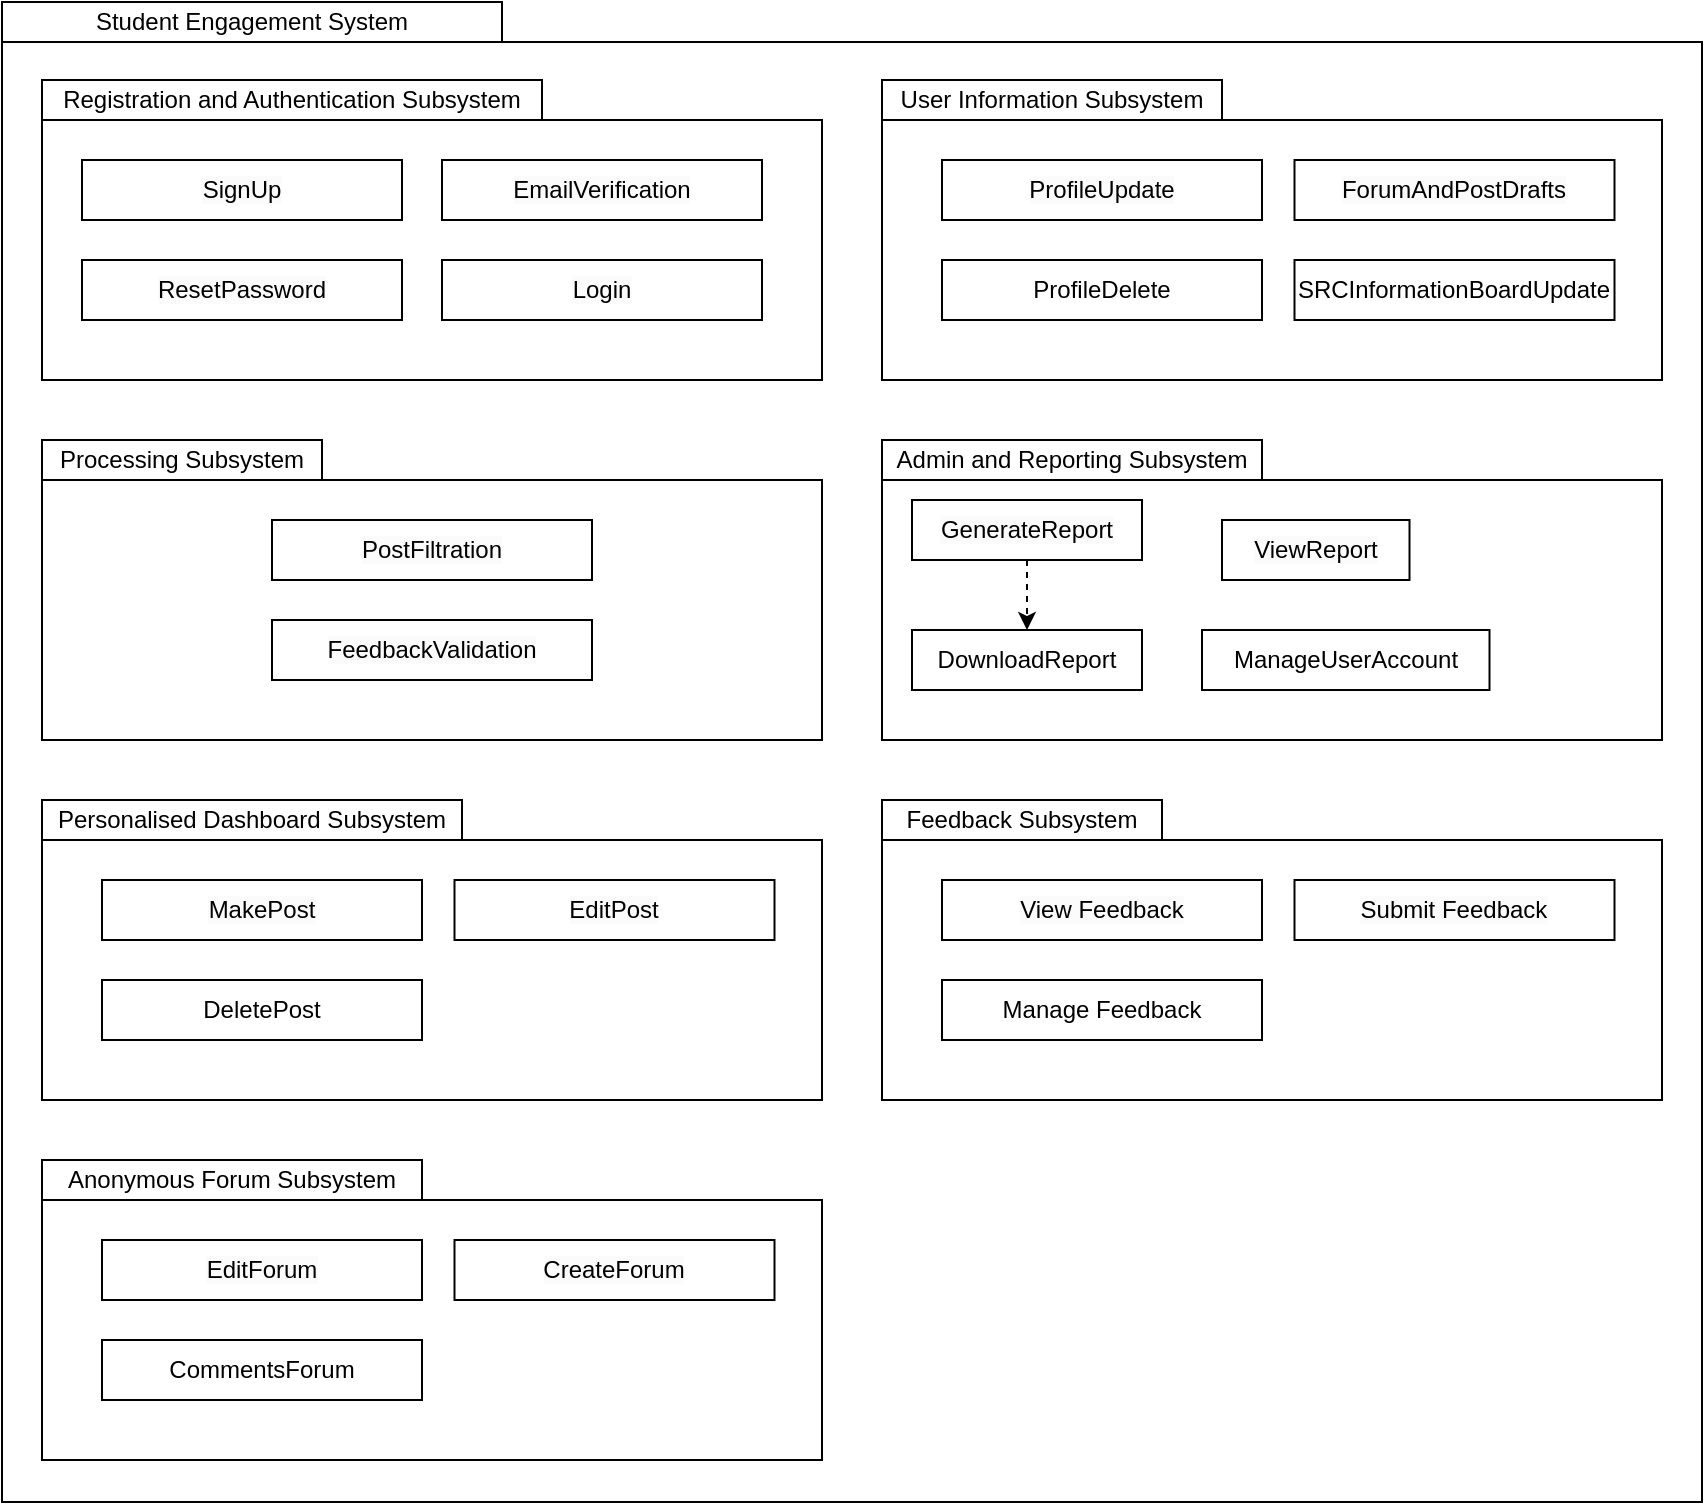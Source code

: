 <mxfile>
    <diagram id="OdqSd6lVVnoyxml4-NTZ" name="Page-1">
        <mxGraphModel dx="743" dy="411" grid="1" gridSize="10" guides="1" tooltips="1" connect="1" arrows="1" fold="1" page="1" pageScale="1" pageWidth="1100" pageHeight="850" math="0" shadow="0">
            <root>
                <mxCell id="0"/>
                <mxCell id="1" parent="0"/>
                <mxCell id="67" value="" style="rounded=0;whiteSpace=wrap;html=1;" vertex="1" parent="1">
                    <mxGeometry x="70" y="100" width="850" height="730" as="geometry"/>
                </mxCell>
                <mxCell id="2" value="" style="rounded=0;whiteSpace=wrap;html=1;" parent="1" vertex="1">
                    <mxGeometry x="510" y="319" width="390" height="130" as="geometry"/>
                </mxCell>
                <mxCell id="3" value="Admin and Reporting Subsystem" style="rounded=0;whiteSpace=wrap;html=1;" parent="1" vertex="1">
                    <mxGeometry x="510" y="299" width="190" height="20" as="geometry"/>
                </mxCell>
                <mxCell id="19" style="edgeStyle=none;html=1;exitX=0.5;exitY=1;exitDx=0;exitDy=0;entryX=0.5;entryY=0;entryDx=0;entryDy=0;dashed=1;" parent="1" source="8" target="12" edge="1">
                    <mxGeometry relative="1" as="geometry"/>
                </mxCell>
                <mxCell id="8" value="&lt;span style=&quot;color: rgb(0, 0, 0); font-family: Helvetica; font-size: 12px; font-style: normal; font-variant-ligatures: normal; font-variant-caps: normal; font-weight: 400; letter-spacing: normal; orphans: 2; text-align: center; text-indent: 0px; text-transform: none; widows: 2; word-spacing: 0px; -webkit-text-stroke-width: 0px; background-color: rgb(251, 251, 251); text-decoration-thickness: initial; text-decoration-style: initial; text-decoration-color: initial; float: none; display: inline !important;&quot;&gt;GenerateReport&lt;/span&gt;" style="rounded=0;whiteSpace=wrap;html=1;" parent="1" vertex="1">
                    <mxGeometry x="525" y="329" width="115" height="30" as="geometry"/>
                </mxCell>
                <mxCell id="9" value="&lt;span style=&quot;color: rgb(0, 0, 0); font-family: Helvetica; font-size: 12px; font-style: normal; font-variant-ligatures: normal; font-variant-caps: normal; font-weight: 400; letter-spacing: normal; orphans: 2; text-align: center; text-indent: 0px; text-transform: none; widows: 2; word-spacing: 0px; -webkit-text-stroke-width: 0px; background-color: rgb(251, 251, 251); text-decoration-thickness: initial; text-decoration-style: initial; text-decoration-color: initial; float: none; display: inline !important;&quot;&gt;View&lt;/span&gt;&lt;span style=&quot;color: rgb(0, 0, 0); font-family: Helvetica; font-size: 12px; font-style: normal; font-variant-ligatures: normal; font-variant-caps: normal; font-weight: 400; letter-spacing: normal; orphans: 2; text-align: center; text-indent: 0px; text-transform: none; widows: 2; word-spacing: 0px; -webkit-text-stroke-width: 0px; background-color: rgb(251, 251, 251); text-decoration-thickness: initial; text-decoration-style: initial; text-decoration-color: initial; float: none; display: inline !important;&quot;&gt;Report&lt;/span&gt;" style="rounded=0;whiteSpace=wrap;html=1;" parent="1" vertex="1">
                    <mxGeometry x="680" y="339" width="93.75" height="30" as="geometry"/>
                </mxCell>
                <mxCell id="10" value="ManageUserAccount" style="rounded=0;whiteSpace=wrap;html=1;" parent="1" vertex="1">
                    <mxGeometry x="670" y="394" width="143.75" height="30" as="geometry"/>
                </mxCell>
                <mxCell id="12" value="DownloadReport" style="rounded=0;whiteSpace=wrap;html=1;" parent="1" vertex="1">
                    <mxGeometry x="525" y="394" width="115" height="30" as="geometry"/>
                </mxCell>
                <mxCell id="1MI2ZEN4fQsg_Cg3KRiz-18" value="" style="rounded=0;whiteSpace=wrap;html=1;" parent="1" vertex="1">
                    <mxGeometry x="510" y="499" width="390" height="130" as="geometry"/>
                </mxCell>
                <mxCell id="1MI2ZEN4fQsg_Cg3KRiz-19" value="Feedback Subsystem" style="rounded=0;whiteSpace=wrap;html=1;" parent="1" vertex="1">
                    <mxGeometry x="510" y="479" width="140" height="20" as="geometry"/>
                </mxCell>
                <mxCell id="1MI2ZEN4fQsg_Cg3KRiz-20" value="&lt;span style=&quot;color: rgb(0, 0, 0); font-family: Helvetica; font-size: 12px; font-style: normal; font-variant-ligatures: normal; font-variant-caps: normal; font-weight: 400; letter-spacing: normal; orphans: 2; text-align: center; text-indent: 0px; text-transform: none; widows: 2; word-spacing: 0px; -webkit-text-stroke-width: 0px; background-color: rgb(251, 251, 251); text-decoration-thickness: initial; text-decoration-style: initial; text-decoration-color: initial; float: none; display: inline !important;&quot;&gt;View Feedback&lt;/span&gt;" style="rounded=0;whiteSpace=wrap;html=1;" parent="1" vertex="1">
                    <mxGeometry x="540" y="519" width="160" height="30" as="geometry"/>
                </mxCell>
                <mxCell id="1MI2ZEN4fQsg_Cg3KRiz-21" value="&lt;font color=&quot;#000000&quot;&gt;&lt;span style=&quot;background-color: rgb(251, 251, 251);&quot;&gt;Submit Feedback&lt;/span&gt;&lt;/font&gt;" style="rounded=0;whiteSpace=wrap;html=1;" parent="1" vertex="1">
                    <mxGeometry x="716.25" y="519" width="160" height="30" as="geometry"/>
                </mxCell>
                <mxCell id="1MI2ZEN4fQsg_Cg3KRiz-22" value="Manage Feedback" style="rounded=0;whiteSpace=wrap;html=1;" parent="1" vertex="1">
                    <mxGeometry x="540" y="569" width="160" height="30" as="geometry"/>
                </mxCell>
                <mxCell id="6gGd-4hqSGFSwwDLIa4Z-25" value="" style="rounded=0;whiteSpace=wrap;html=1;" vertex="1" parent="1">
                    <mxGeometry x="90" y="499" width="390" height="130" as="geometry"/>
                </mxCell>
                <mxCell id="6gGd-4hqSGFSwwDLIa4Z-26" value="Personalised Dashboard Subsystem" style="rounded=0;whiteSpace=wrap;html=1;" vertex="1" parent="1">
                    <mxGeometry x="90" y="479" width="210" height="20" as="geometry"/>
                </mxCell>
                <mxCell id="6gGd-4hqSGFSwwDLIa4Z-27" value="&lt;span style=&quot;color: rgb(0, 0, 0); font-family: Helvetica; font-size: 12px; font-style: normal; font-variant-ligatures: normal; font-variant-caps: normal; font-weight: 400; letter-spacing: normal; orphans: 2; text-align: center; text-indent: 0px; text-transform: none; widows: 2; word-spacing: 0px; -webkit-text-stroke-width: 0px; background-color: rgb(251, 251, 251); text-decoration-thickness: initial; text-decoration-style: initial; text-decoration-color: initial; float: none; display: inline !important;&quot;&gt;MakePost&lt;/span&gt;" style="rounded=0;whiteSpace=wrap;html=1;" vertex="1" parent="1">
                    <mxGeometry x="120" y="519" width="160" height="30" as="geometry"/>
                </mxCell>
                <mxCell id="6gGd-4hqSGFSwwDLIa4Z-28" value="&lt;font color=&quot;#000000&quot;&gt;&lt;span style=&quot;background-color: rgb(251, 251, 251);&quot;&gt;EditPost&lt;/span&gt;&lt;/font&gt;" style="rounded=0;whiteSpace=wrap;html=1;" vertex="1" parent="1">
                    <mxGeometry x="296.25" y="519" width="160" height="30" as="geometry"/>
                </mxCell>
                <mxCell id="6gGd-4hqSGFSwwDLIa4Z-29" value="DeletePost" style="rounded=0;whiteSpace=wrap;html=1;" vertex="1" parent="1">
                    <mxGeometry x="120" y="569" width="160" height="30" as="geometry"/>
                </mxCell>
                <mxCell id="21" value="" style="html=1;strokeColor=none;resizeWidth=1;resizeHeight=1;fillColor=none;part=1;connectable=0;allowArrows=0;deletable=0;" vertex="1" parent="1">
                    <mxGeometry x="510" y="149" width="323.617" height="119" as="geometry">
                        <mxPoint y="30" as="offset"/>
                    </mxGeometry>
                </mxCell>
                <mxCell id="31" value="" style="rounded=0;whiteSpace=wrap;html=1;" vertex="1" parent="1">
                    <mxGeometry x="510" y="139" width="390" height="130" as="geometry"/>
                </mxCell>
                <mxCell id="32" value="User Information Subsystem" style="rounded=0;whiteSpace=wrap;html=1;" vertex="1" parent="1">
                    <mxGeometry x="510" y="119" width="170" height="20" as="geometry"/>
                </mxCell>
                <mxCell id="33" value="&lt;span style=&quot;color: rgb(0, 0, 0); font-family: Helvetica; font-size: 12px; font-style: normal; font-variant-ligatures: normal; font-variant-caps: normal; font-weight: 400; letter-spacing: normal; orphans: 2; text-align: center; text-indent: 0px; text-transform: none; widows: 2; word-spacing: 0px; -webkit-text-stroke-width: 0px; background-color: rgb(251, 251, 251); text-decoration-thickness: initial; text-decoration-style: initial; text-decoration-color: initial; float: none; display: inline !important;&quot;&gt;ProfileUpdate&lt;/span&gt;" style="rounded=0;whiteSpace=wrap;html=1;" vertex="1" parent="1">
                    <mxGeometry x="540" y="159" width="160" height="30" as="geometry"/>
                </mxCell>
                <mxCell id="34" value="&lt;font color=&quot;#000000&quot;&gt;&lt;span style=&quot;background-color: rgb(251, 251, 251);&quot;&gt;ForumAndPostDrafts&lt;/span&gt;&lt;/font&gt;" style="rounded=0;whiteSpace=wrap;html=1;" vertex="1" parent="1">
                    <mxGeometry x="716.25" y="159" width="160" height="30" as="geometry"/>
                </mxCell>
                <mxCell id="35" value="ProfileDelete" style="rounded=0;whiteSpace=wrap;html=1;" vertex="1" parent="1">
                    <mxGeometry x="540" y="209" width="160" height="30" as="geometry"/>
                </mxCell>
                <mxCell id="36" value="SRCInformationBoardUpdate" style="rounded=0;whiteSpace=wrap;html=1;" vertex="1" parent="1">
                    <mxGeometry x="716.25" y="209" width="160" height="30" as="geometry"/>
                </mxCell>
                <mxCell id="37" value="" style="rounded=0;whiteSpace=wrap;html=1;" vertex="1" parent="1">
                    <mxGeometry x="90" y="319" width="390" height="130" as="geometry"/>
                </mxCell>
                <mxCell id="38" value="Processing Subsystem" style="rounded=0;whiteSpace=wrap;html=1;" vertex="1" parent="1">
                    <mxGeometry x="90" y="299" width="140" height="20" as="geometry"/>
                </mxCell>
                <mxCell id="39" value="&lt;span style=&quot;color: rgb(0, 0, 0); font-family: Helvetica; font-size: 12px; font-style: normal; font-variant-ligatures: normal; font-variant-caps: normal; font-weight: 400; letter-spacing: normal; orphans: 2; text-align: center; text-indent: 0px; text-transform: none; widows: 2; word-spacing: 0px; -webkit-text-stroke-width: 0px; background-color: rgb(251, 251, 251); text-decoration-thickness: initial; text-decoration-style: initial; text-decoration-color: initial; float: none; display: inline !important;&quot;&gt;PostFiltration&lt;/span&gt;" style="rounded=0;whiteSpace=wrap;html=1;" vertex="1" parent="1">
                    <mxGeometry x="205" y="339" width="160" height="30" as="geometry"/>
                </mxCell>
                <mxCell id="40" value="&lt;font color=&quot;#000000&quot;&gt;&lt;span style=&quot;background-color: rgb(251, 251, 251);&quot;&gt;FeedbackValidation&lt;/span&gt;&lt;/font&gt;" style="rounded=0;whiteSpace=wrap;html=1;" vertex="1" parent="1">
                    <mxGeometry x="205" y="389" width="160" height="30" as="geometry"/>
                </mxCell>
                <mxCell id="42" value="" style="rounded=0;whiteSpace=wrap;html=1;" vertex="1" parent="1">
                    <mxGeometry x="90" y="139" width="390" height="130" as="geometry"/>
                </mxCell>
                <mxCell id="43" value="Registration and Authentication Subsystem" style="rounded=0;whiteSpace=wrap;html=1;" vertex="1" parent="1">
                    <mxGeometry x="90" y="119" width="250" height="20" as="geometry"/>
                </mxCell>
                <mxCell id="44" value="&lt;span style=&quot;color: rgb(0, 0, 0); font-family: Helvetica; font-size: 12px; font-style: normal; font-variant-ligatures: normal; font-variant-caps: normal; font-weight: 400; letter-spacing: normal; orphans: 2; text-align: center; text-indent: 0px; text-transform: none; widows: 2; word-spacing: 0px; -webkit-text-stroke-width: 0px; background-color: rgb(251, 251, 251); text-decoration-thickness: initial; text-decoration-style: initial; text-decoration-color: initial; float: none; display: inline !important;&quot;&gt;SignUp&lt;/span&gt;" style="rounded=0;whiteSpace=wrap;html=1;" vertex="1" parent="1">
                    <mxGeometry x="110" y="159" width="160" height="30" as="geometry"/>
                </mxCell>
                <mxCell id="45" value="&lt;font color=&quot;#000000&quot;&gt;&lt;span style=&quot;background-color: rgb(251, 251, 251);&quot;&gt;EmailVerification&lt;/span&gt;&lt;/font&gt;" style="rounded=0;whiteSpace=wrap;html=1;" vertex="1" parent="1">
                    <mxGeometry x="290" y="159" width="160" height="30" as="geometry"/>
                </mxCell>
                <mxCell id="46" value="&lt;font color=&quot;#000000&quot;&gt;&lt;span style=&quot;background-color: rgb(251, 251, 251);&quot;&gt;ResetPassword&lt;/span&gt;&lt;/font&gt;" style="rounded=0;whiteSpace=wrap;html=1;" vertex="1" parent="1">
                    <mxGeometry x="110" y="209" width="160" height="30" as="geometry"/>
                </mxCell>
                <mxCell id="47" value="&lt;font color=&quot;#000000&quot;&gt;&lt;span style=&quot;background-color: rgb(251, 251, 251);&quot;&gt;Login&lt;/span&gt;&lt;/font&gt;" style="rounded=0;whiteSpace=wrap;html=1;" vertex="1" parent="1">
                    <mxGeometry x="290" y="209" width="160" height="30" as="geometry"/>
                </mxCell>
                <mxCell id="62" value="" style="rounded=0;whiteSpace=wrap;html=1;" vertex="1" parent="1">
                    <mxGeometry x="90" y="679" width="390" height="130" as="geometry"/>
                </mxCell>
                <mxCell id="63" value="Anonymous Forum Subsystem" style="rounded=0;whiteSpace=wrap;html=1;" vertex="1" parent="1">
                    <mxGeometry x="90" y="659" width="190" height="20" as="geometry"/>
                </mxCell>
                <mxCell id="64" value="&lt;span style=&quot;color: rgb(0, 0, 0); font-family: Helvetica; font-size: 12px; font-style: normal; font-variant-ligatures: normal; font-variant-caps: normal; font-weight: 400; letter-spacing: normal; orphans: 2; text-align: center; text-indent: 0px; text-transform: none; widows: 2; word-spacing: 0px; -webkit-text-stroke-width: 0px; background-color: rgb(251, 251, 251); text-decoration-thickness: initial; text-decoration-style: initial; text-decoration-color: initial; float: none; display: inline !important;&quot;&gt;EditForum&lt;/span&gt;" style="rounded=0;whiteSpace=wrap;html=1;" vertex="1" parent="1">
                    <mxGeometry x="120" y="699" width="160" height="30" as="geometry"/>
                </mxCell>
                <mxCell id="65" value="&lt;font color=&quot;#000000&quot;&gt;&lt;span style=&quot;background-color: rgb(251, 251, 251);&quot;&gt;CreateForum&lt;/span&gt;&lt;/font&gt;" style="rounded=0;whiteSpace=wrap;html=1;" vertex="1" parent="1">
                    <mxGeometry x="296.25" y="699" width="160" height="30" as="geometry"/>
                </mxCell>
                <mxCell id="66" value="CommentsForum" style="rounded=0;whiteSpace=wrap;html=1;" vertex="1" parent="1">
                    <mxGeometry x="120" y="749" width="160" height="30" as="geometry"/>
                </mxCell>
                <mxCell id="68" value="Student Engagement System" style="rounded=0;whiteSpace=wrap;html=1;" vertex="1" parent="1">
                    <mxGeometry x="70" y="80" width="250" height="20" as="geometry"/>
                </mxCell>
            </root>
        </mxGraphModel>
    </diagram>
    <diagram id="spb4pV8sifdFAEmtfc9e" name="Page-1">
        <mxGraphModel dx="1109" dy="779" grid="1" gridSize="10" guides="1" tooltips="1" connect="1" arrows="1" fold="1" page="1" pageScale="1" pageWidth="850" pageHeight="1100" math="0" shadow="0">
            <root>
                <mxCell id="0"/>
                <mxCell id="1" parent="0"/>
                <mxCell id="4" value="Registration and Authentication Subsystem" style="shape=folder;fontStyle=1;tabWidth=260;tabHeight=30;tabPosition=left;html=1;boundedLbl=1;labelInHeader=1;container=1;collapsible=0;" vertex="1" parent="1">
                    <mxGeometry x="100" y="60" width="430" height="330" as="geometry"/>
                </mxCell>
                <mxCell id="5" value="" style="html=1;strokeColor=none;resizeWidth=1;resizeHeight=1;fillColor=none;part=1;connectable=0;allowArrows=0;deletable=0;" vertex="1" parent="4">
                    <mxGeometry width="430.0" height="223.188" relative="1" as="geometry">
                        <mxPoint y="30" as="offset"/>
                    </mxGeometry>
                </mxCell>
                <mxCell id="8" value="SignUp" style="rounded=0;whiteSpace=wrap;html=1;" vertex="1" parent="4">
                    <mxGeometry x="155" y="47.826" width="120" height="23.913" as="geometry"/>
                </mxCell>
                <mxCell id="10" value="EmailVerification" style="rounded=0;whiteSpace=wrap;html=1;" vertex="1" parent="4">
                    <mxGeometry x="155" y="95.652" width="120" height="22.319" as="geometry"/>
                </mxCell>
                <mxCell id="12" value="ResetPassword" style="rounded=0;whiteSpace=wrap;html=1;" vertex="1" parent="4">
                    <mxGeometry x="155" y="143.478" width="120" height="25.507" as="geometry"/>
                </mxCell>
                <mxCell id="13" value="Login" style="rounded=0;whiteSpace=wrap;html=1;" vertex="1" parent="4">
                    <mxGeometry x="155" y="191.304" width="120" height="27.101" as="geometry"/>
                </mxCell>
                <mxCell id="6" value="&lt;font style=&quot;font-size: 9px;&quot;&gt;User Information Module&lt;/font&gt;" style="shape=folder;fontStyle=1;tabWidth=110;tabHeight=30;tabPosition=left;html=1;boundedLbl=1;labelInHeader=1;container=1;collapsible=0;" vertex="1" parent="1">
                    <mxGeometry x="180" y="1090" width="190" height="140" as="geometry"/>
                </mxCell>
                <mxCell id="7" value="" style="html=1;strokeColor=none;resizeWidth=1;resizeHeight=1;fillColor=none;part=1;connectable=0;allowArrows=0;deletable=0;" vertex="1" parent="6">
                    <mxGeometry width="190" height="98" relative="1" as="geometry">
                        <mxPoint y="30" as="offset"/>
                    </mxGeometry>
                </mxCell>
                <mxCell id="9" value="ProfileUpdate" style="rounded=0;whiteSpace=wrap;html=1;fontSize=9;" vertex="1" parent="6">
                    <mxGeometry x="35" y="40" width="120" height="30" as="geometry"/>
                </mxCell>
                <mxCell id="11" value="SRCInformationBoardUpdate" style="rounded=0;whiteSpace=wrap;html=1;fontSize=9;" vertex="1" parent="6">
                    <mxGeometry x="35" y="80" width="120" height="30" as="geometry"/>
                </mxCell>
                <mxCell id="14" value="&lt;font style=&quot;font-size: 9px;&quot;&gt;User Information Module&lt;/font&gt;" style="shape=folder;fontStyle=1;tabWidth=110;tabHeight=30;tabPosition=left;html=1;boundedLbl=1;labelInHeader=1;container=1;collapsible=0;" vertex="1" parent="1">
                    <mxGeometry x="190" y="1100" width="190" height="140" as="geometry"/>
                </mxCell>
                <mxCell id="15" value="" style="html=1;strokeColor=none;resizeWidth=1;resizeHeight=1;fillColor=none;part=1;connectable=0;allowArrows=0;deletable=0;" vertex="1" parent="14">
                    <mxGeometry width="190" height="98" relative="1" as="geometry">
                        <mxPoint y="30" as="offset"/>
                    </mxGeometry>
                </mxCell>
                <mxCell id="16" value="ProfileUpdate" style="rounded=0;whiteSpace=wrap;html=1;fontSize=9;" vertex="1" parent="14">
                    <mxGeometry x="35" y="40" width="120" height="30" as="geometry"/>
                </mxCell>
                <mxCell id="17" value="SRCInformationBoardUpdate" style="rounded=0;whiteSpace=wrap;html=1;fontSize=9;" vertex="1" parent="14">
                    <mxGeometry x="35" y="80" width="120" height="30" as="geometry"/>
                </mxCell>
            </root>
        </mxGraphModel>
    </diagram>
</mxfile>